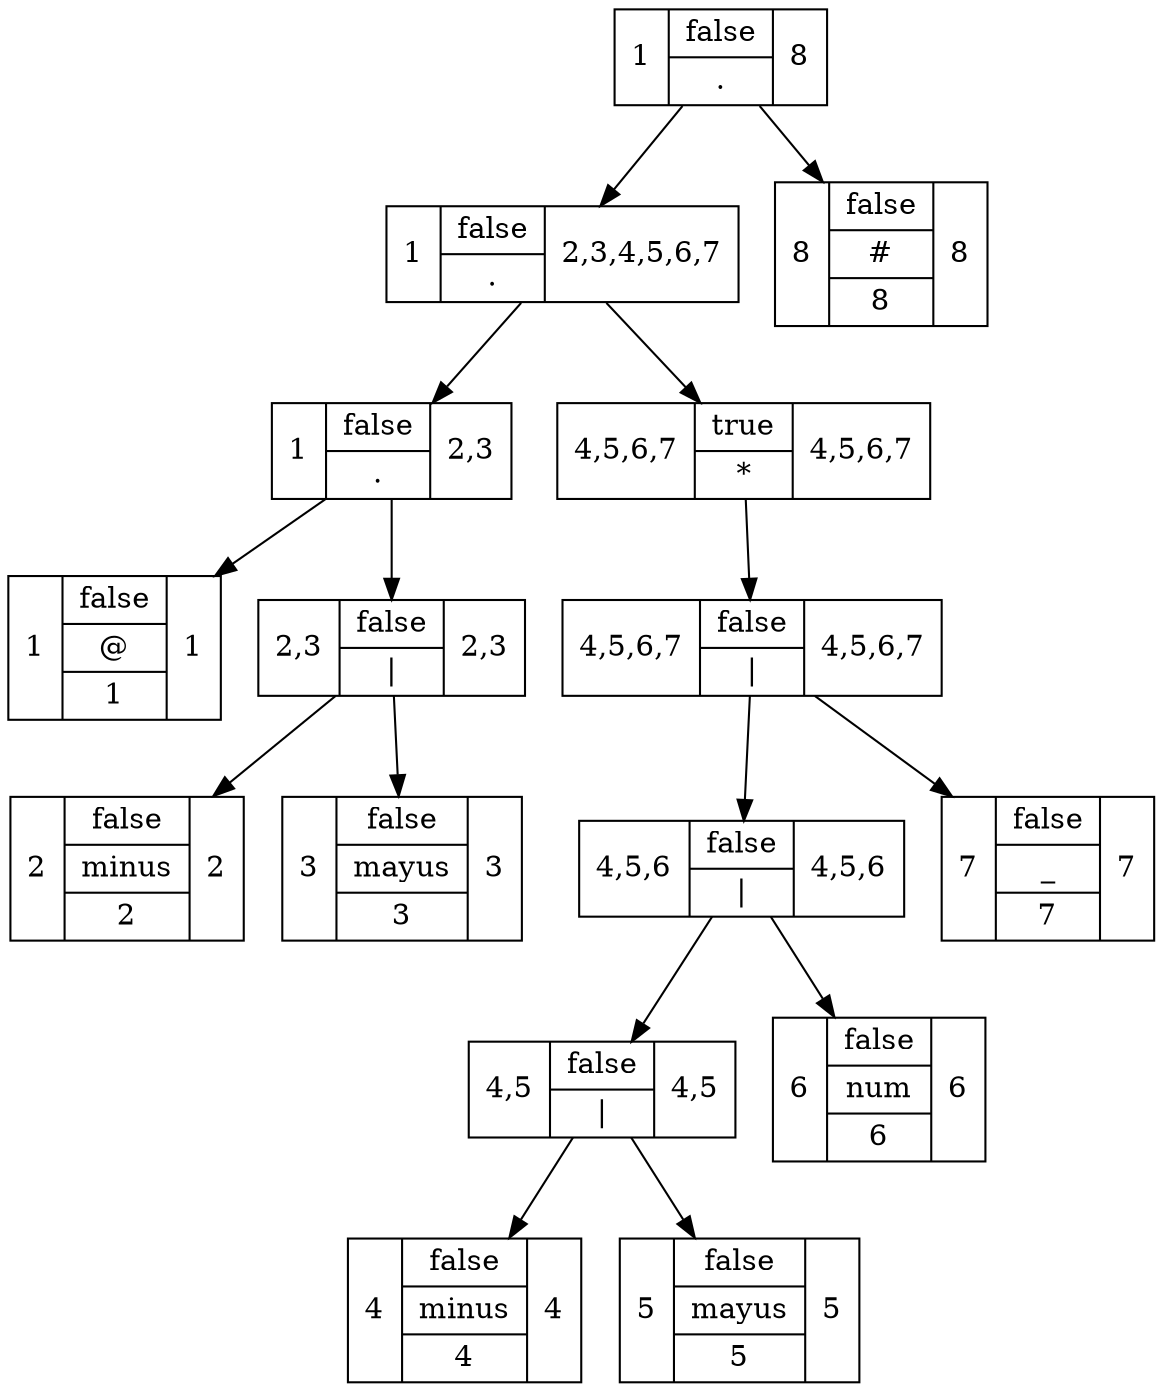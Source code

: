 digraph G{
node [shape=record];

nodo16[label="1|{false|\.}|8"];
nodo16->nodo14
nodo16->nodo15
nodo14[label="1|{false|\.}|2,3,4,5,6,7"];
nodo14->nodo5
nodo14->nodo13
nodo5[label="1|{false|\.}|2,3"];
nodo5->nodo1
nodo5->nodo4
nodo1[label="1|{false|@|1}|1"];
nodo4[label="2,3|{false|\|}|2,3"];
nodo4->nodo2
nodo4->nodo3
nodo2[label="2|{false|{minus}|2}|2"];
nodo3[label="3|{false|{mayus}|3}|3"];
nodo13[label="4,5,6,7|{true|\*}|4,5,6,7"];
nodo13->nodo12
nodo12[label="4,5,6,7|{false|\|}|4,5,6,7"];
nodo12->nodo10
nodo12->nodo11
nodo10[label="4,5,6|{false|\|}|4,5,6"];
nodo10->nodo8
nodo10->nodo9
nodo8[label="4,5|{false|\|}|4,5"];
nodo8->nodo6
nodo8->nodo7
nodo6[label="4|{false|{minus}|4}|4"];
nodo7[label="5|{false|{mayus}|5}|5"];
nodo9[label="6|{false|{num}|6}|6"];
nodo11[label="7|{false|_|7}|7"];
nodo15[label="8|{false|#|8}|8"];

}
